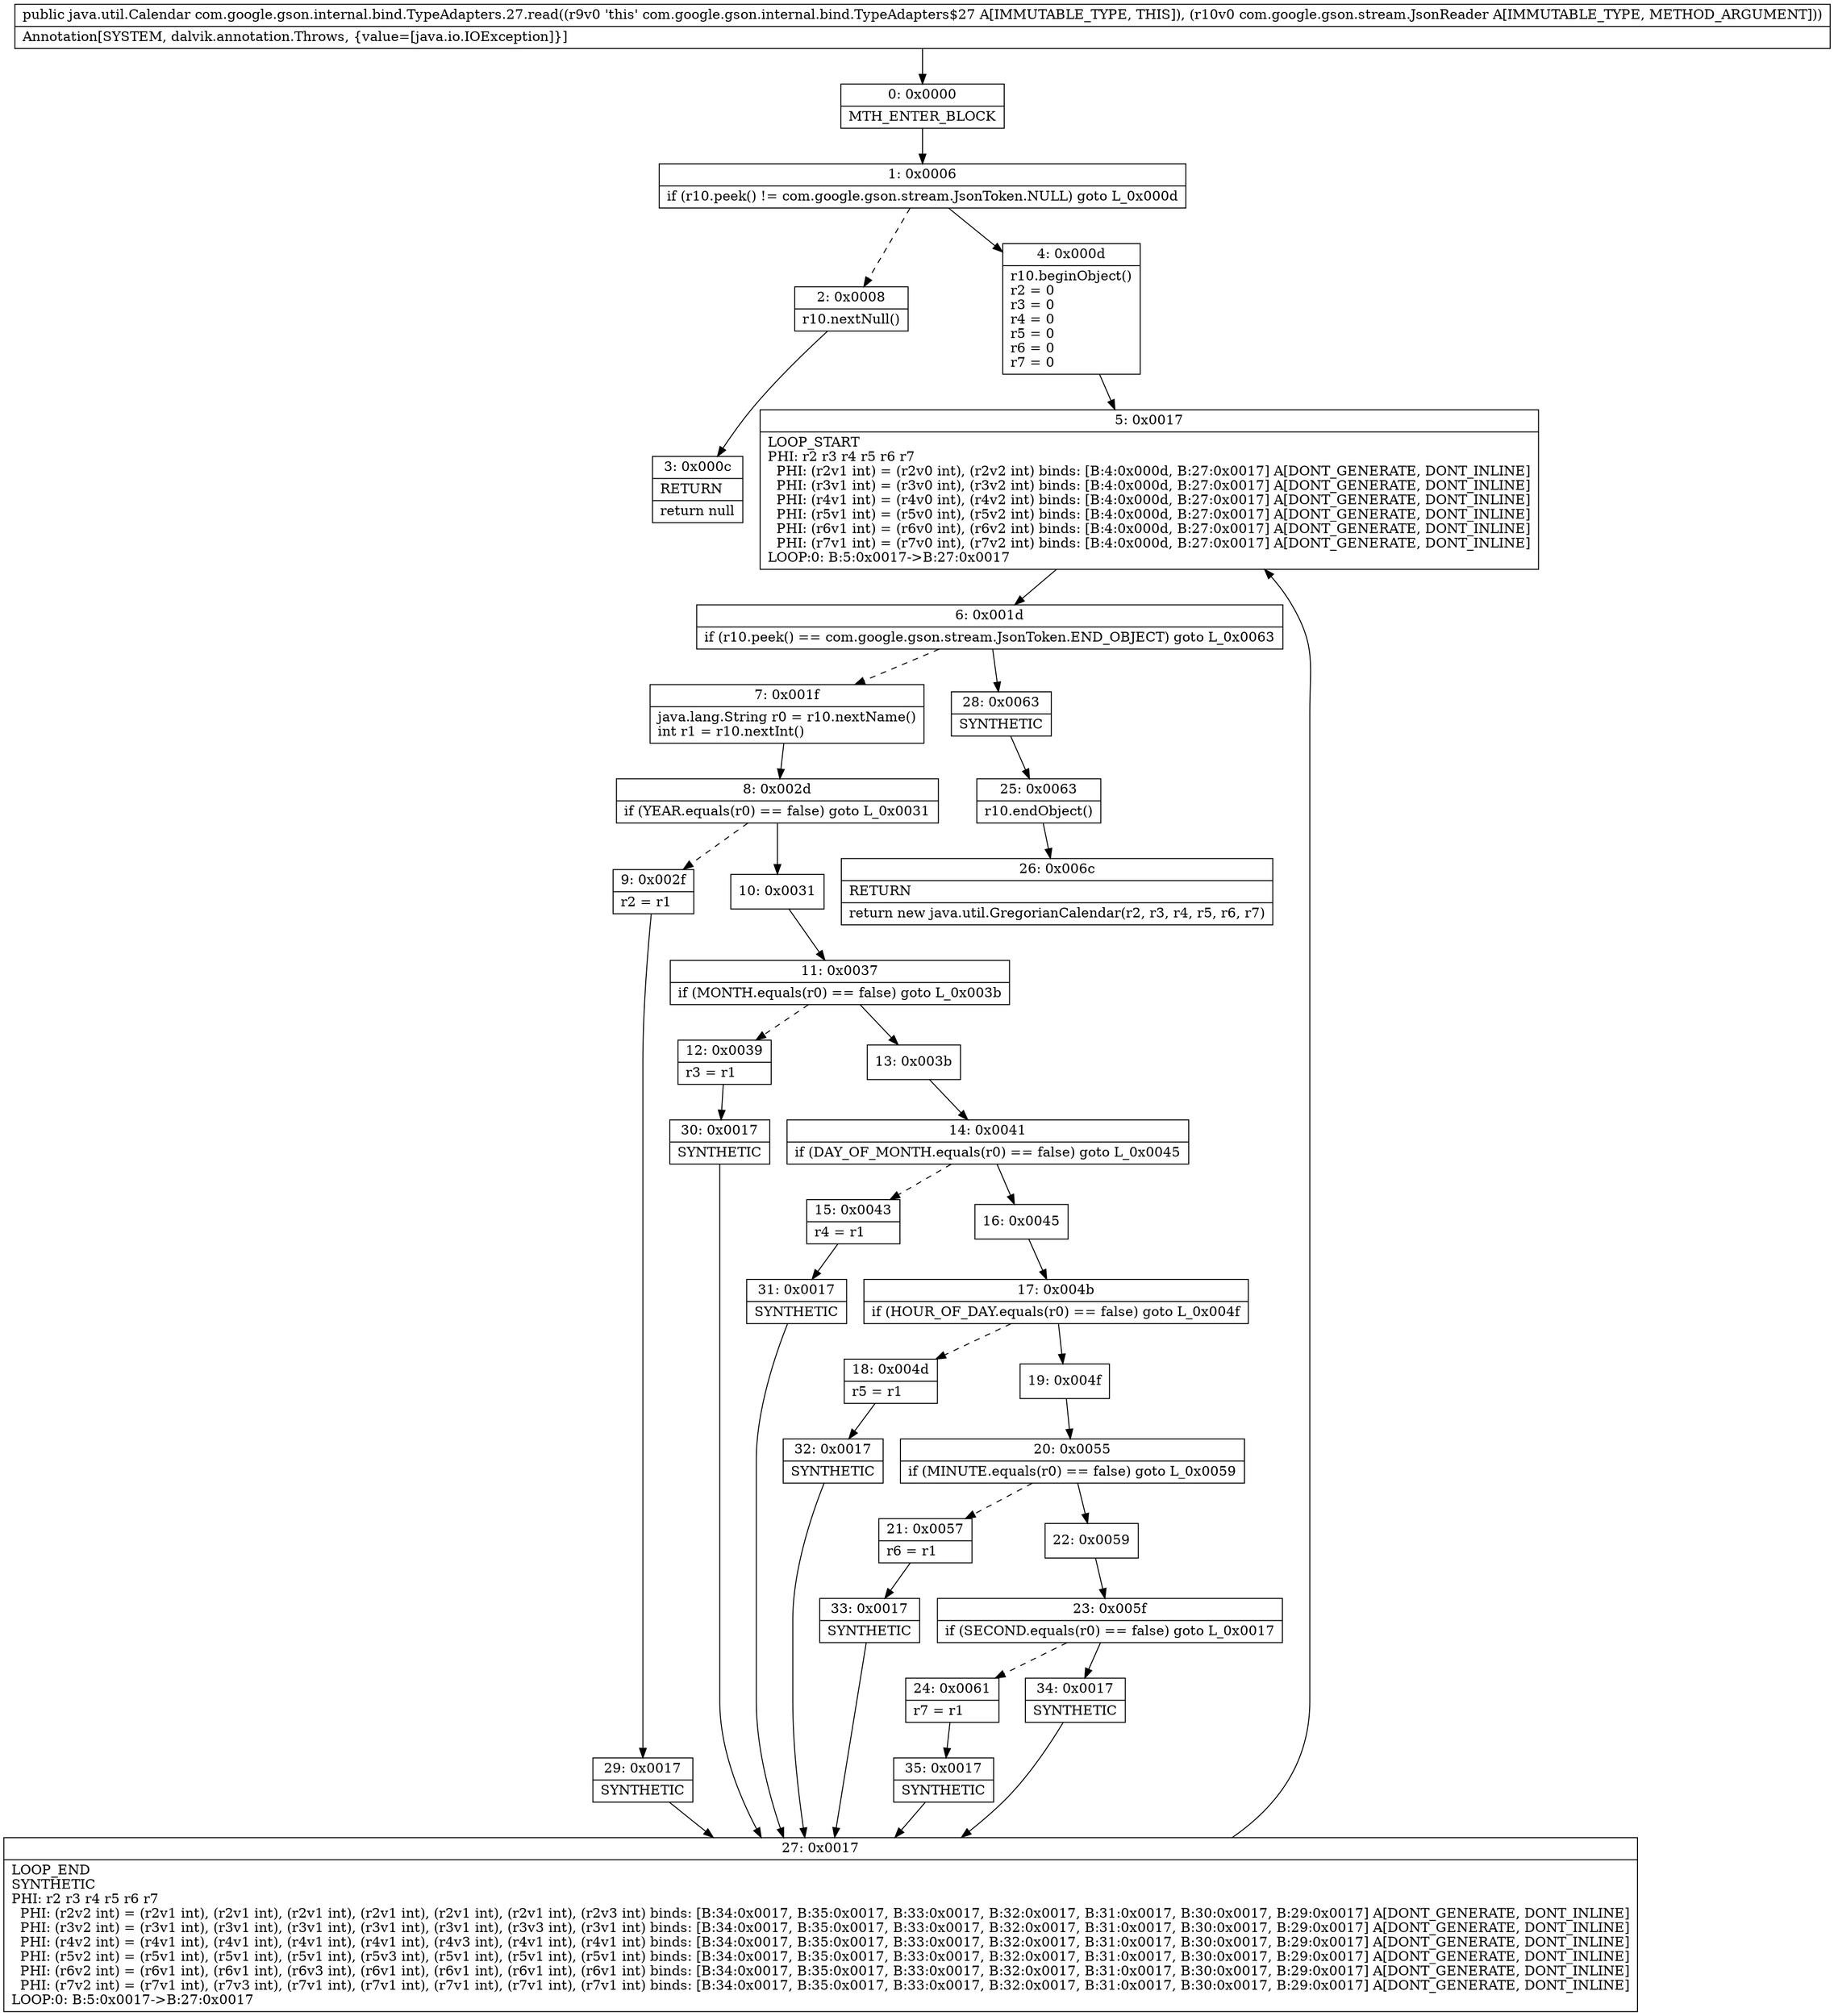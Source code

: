digraph "CFG forcom.google.gson.internal.bind.TypeAdapters.27.read(Lcom\/google\/gson\/stream\/JsonReader;)Ljava\/util\/Calendar;" {
Node_0 [shape=record,label="{0\:\ 0x0000|MTH_ENTER_BLOCK\l}"];
Node_1 [shape=record,label="{1\:\ 0x0006|if (r10.peek() != com.google.gson.stream.JsonToken.NULL) goto L_0x000d\l}"];
Node_2 [shape=record,label="{2\:\ 0x0008|r10.nextNull()\l}"];
Node_3 [shape=record,label="{3\:\ 0x000c|RETURN\l|return null\l}"];
Node_4 [shape=record,label="{4\:\ 0x000d|r10.beginObject()\lr2 = 0\lr3 = 0\lr4 = 0\lr5 = 0\lr6 = 0\lr7 = 0\l}"];
Node_5 [shape=record,label="{5\:\ 0x0017|LOOP_START\lPHI: r2 r3 r4 r5 r6 r7 \l  PHI: (r2v1 int) = (r2v0 int), (r2v2 int) binds: [B:4:0x000d, B:27:0x0017] A[DONT_GENERATE, DONT_INLINE]\l  PHI: (r3v1 int) = (r3v0 int), (r3v2 int) binds: [B:4:0x000d, B:27:0x0017] A[DONT_GENERATE, DONT_INLINE]\l  PHI: (r4v1 int) = (r4v0 int), (r4v2 int) binds: [B:4:0x000d, B:27:0x0017] A[DONT_GENERATE, DONT_INLINE]\l  PHI: (r5v1 int) = (r5v0 int), (r5v2 int) binds: [B:4:0x000d, B:27:0x0017] A[DONT_GENERATE, DONT_INLINE]\l  PHI: (r6v1 int) = (r6v0 int), (r6v2 int) binds: [B:4:0x000d, B:27:0x0017] A[DONT_GENERATE, DONT_INLINE]\l  PHI: (r7v1 int) = (r7v0 int), (r7v2 int) binds: [B:4:0x000d, B:27:0x0017] A[DONT_GENERATE, DONT_INLINE]\lLOOP:0: B:5:0x0017\-\>B:27:0x0017\l}"];
Node_6 [shape=record,label="{6\:\ 0x001d|if (r10.peek() == com.google.gson.stream.JsonToken.END_OBJECT) goto L_0x0063\l}"];
Node_7 [shape=record,label="{7\:\ 0x001f|java.lang.String r0 = r10.nextName()\lint r1 = r10.nextInt()\l}"];
Node_8 [shape=record,label="{8\:\ 0x002d|if (YEAR.equals(r0) == false) goto L_0x0031\l}"];
Node_9 [shape=record,label="{9\:\ 0x002f|r2 = r1\l}"];
Node_10 [shape=record,label="{10\:\ 0x0031}"];
Node_11 [shape=record,label="{11\:\ 0x0037|if (MONTH.equals(r0) == false) goto L_0x003b\l}"];
Node_12 [shape=record,label="{12\:\ 0x0039|r3 = r1\l}"];
Node_13 [shape=record,label="{13\:\ 0x003b}"];
Node_14 [shape=record,label="{14\:\ 0x0041|if (DAY_OF_MONTH.equals(r0) == false) goto L_0x0045\l}"];
Node_15 [shape=record,label="{15\:\ 0x0043|r4 = r1\l}"];
Node_16 [shape=record,label="{16\:\ 0x0045}"];
Node_17 [shape=record,label="{17\:\ 0x004b|if (HOUR_OF_DAY.equals(r0) == false) goto L_0x004f\l}"];
Node_18 [shape=record,label="{18\:\ 0x004d|r5 = r1\l}"];
Node_19 [shape=record,label="{19\:\ 0x004f}"];
Node_20 [shape=record,label="{20\:\ 0x0055|if (MINUTE.equals(r0) == false) goto L_0x0059\l}"];
Node_21 [shape=record,label="{21\:\ 0x0057|r6 = r1\l}"];
Node_22 [shape=record,label="{22\:\ 0x0059}"];
Node_23 [shape=record,label="{23\:\ 0x005f|if (SECOND.equals(r0) == false) goto L_0x0017\l}"];
Node_24 [shape=record,label="{24\:\ 0x0061|r7 = r1\l}"];
Node_25 [shape=record,label="{25\:\ 0x0063|r10.endObject()\l}"];
Node_26 [shape=record,label="{26\:\ 0x006c|RETURN\l|return new java.util.GregorianCalendar(r2, r3, r4, r5, r6, r7)\l}"];
Node_27 [shape=record,label="{27\:\ 0x0017|LOOP_END\lSYNTHETIC\lPHI: r2 r3 r4 r5 r6 r7 \l  PHI: (r2v2 int) = (r2v1 int), (r2v1 int), (r2v1 int), (r2v1 int), (r2v1 int), (r2v1 int), (r2v3 int) binds: [B:34:0x0017, B:35:0x0017, B:33:0x0017, B:32:0x0017, B:31:0x0017, B:30:0x0017, B:29:0x0017] A[DONT_GENERATE, DONT_INLINE]\l  PHI: (r3v2 int) = (r3v1 int), (r3v1 int), (r3v1 int), (r3v1 int), (r3v1 int), (r3v3 int), (r3v1 int) binds: [B:34:0x0017, B:35:0x0017, B:33:0x0017, B:32:0x0017, B:31:0x0017, B:30:0x0017, B:29:0x0017] A[DONT_GENERATE, DONT_INLINE]\l  PHI: (r4v2 int) = (r4v1 int), (r4v1 int), (r4v1 int), (r4v1 int), (r4v3 int), (r4v1 int), (r4v1 int) binds: [B:34:0x0017, B:35:0x0017, B:33:0x0017, B:32:0x0017, B:31:0x0017, B:30:0x0017, B:29:0x0017] A[DONT_GENERATE, DONT_INLINE]\l  PHI: (r5v2 int) = (r5v1 int), (r5v1 int), (r5v1 int), (r5v3 int), (r5v1 int), (r5v1 int), (r5v1 int) binds: [B:34:0x0017, B:35:0x0017, B:33:0x0017, B:32:0x0017, B:31:0x0017, B:30:0x0017, B:29:0x0017] A[DONT_GENERATE, DONT_INLINE]\l  PHI: (r6v2 int) = (r6v1 int), (r6v1 int), (r6v3 int), (r6v1 int), (r6v1 int), (r6v1 int), (r6v1 int) binds: [B:34:0x0017, B:35:0x0017, B:33:0x0017, B:32:0x0017, B:31:0x0017, B:30:0x0017, B:29:0x0017] A[DONT_GENERATE, DONT_INLINE]\l  PHI: (r7v2 int) = (r7v1 int), (r7v3 int), (r7v1 int), (r7v1 int), (r7v1 int), (r7v1 int), (r7v1 int) binds: [B:34:0x0017, B:35:0x0017, B:33:0x0017, B:32:0x0017, B:31:0x0017, B:30:0x0017, B:29:0x0017] A[DONT_GENERATE, DONT_INLINE]\lLOOP:0: B:5:0x0017\-\>B:27:0x0017\l}"];
Node_28 [shape=record,label="{28\:\ 0x0063|SYNTHETIC\l}"];
Node_29 [shape=record,label="{29\:\ 0x0017|SYNTHETIC\l}"];
Node_30 [shape=record,label="{30\:\ 0x0017|SYNTHETIC\l}"];
Node_31 [shape=record,label="{31\:\ 0x0017|SYNTHETIC\l}"];
Node_32 [shape=record,label="{32\:\ 0x0017|SYNTHETIC\l}"];
Node_33 [shape=record,label="{33\:\ 0x0017|SYNTHETIC\l}"];
Node_34 [shape=record,label="{34\:\ 0x0017|SYNTHETIC\l}"];
Node_35 [shape=record,label="{35\:\ 0x0017|SYNTHETIC\l}"];
MethodNode[shape=record,label="{public java.util.Calendar com.google.gson.internal.bind.TypeAdapters.27.read((r9v0 'this' com.google.gson.internal.bind.TypeAdapters$27 A[IMMUTABLE_TYPE, THIS]), (r10v0 com.google.gson.stream.JsonReader A[IMMUTABLE_TYPE, METHOD_ARGUMENT]))  | Annotation[SYSTEM, dalvik.annotation.Throws, \{value=[java.io.IOException]\}]\l}"];
MethodNode -> Node_0;
Node_0 -> Node_1;
Node_1 -> Node_2[style=dashed];
Node_1 -> Node_4;
Node_2 -> Node_3;
Node_4 -> Node_5;
Node_5 -> Node_6;
Node_6 -> Node_7[style=dashed];
Node_6 -> Node_28;
Node_7 -> Node_8;
Node_8 -> Node_9[style=dashed];
Node_8 -> Node_10;
Node_9 -> Node_29;
Node_10 -> Node_11;
Node_11 -> Node_12[style=dashed];
Node_11 -> Node_13;
Node_12 -> Node_30;
Node_13 -> Node_14;
Node_14 -> Node_15[style=dashed];
Node_14 -> Node_16;
Node_15 -> Node_31;
Node_16 -> Node_17;
Node_17 -> Node_18[style=dashed];
Node_17 -> Node_19;
Node_18 -> Node_32;
Node_19 -> Node_20;
Node_20 -> Node_21[style=dashed];
Node_20 -> Node_22;
Node_21 -> Node_33;
Node_22 -> Node_23;
Node_23 -> Node_24[style=dashed];
Node_23 -> Node_34;
Node_24 -> Node_35;
Node_25 -> Node_26;
Node_27 -> Node_5;
Node_28 -> Node_25;
Node_29 -> Node_27;
Node_30 -> Node_27;
Node_31 -> Node_27;
Node_32 -> Node_27;
Node_33 -> Node_27;
Node_34 -> Node_27;
Node_35 -> Node_27;
}

